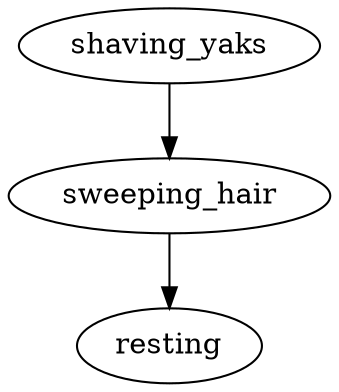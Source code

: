 digraph my_state_machine {
    // declaring a node.
    shaving_yaks;
    
    // declaring some edges, with implicit nodes.
    shaving_yaks -> sweeping_hair -> resting;
}
